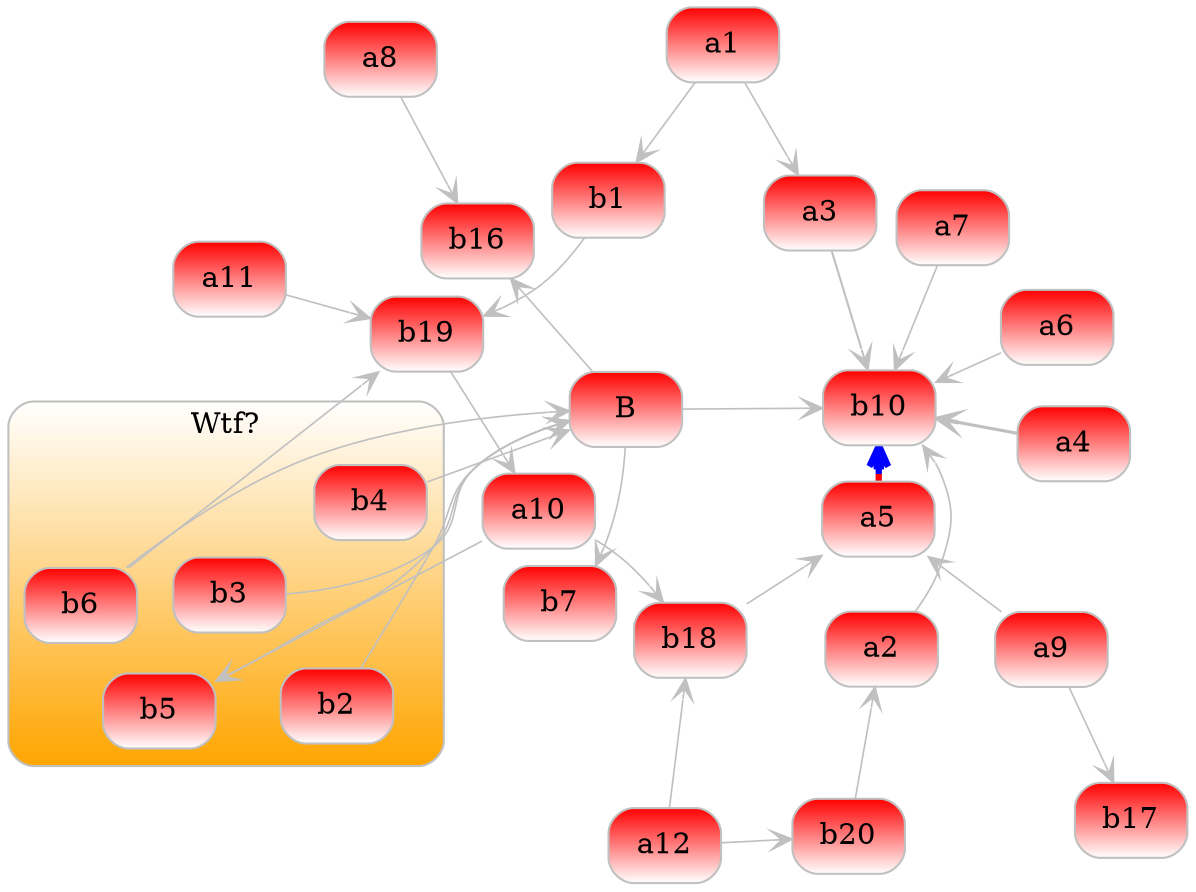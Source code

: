 digraph A {
	graph [
		layout=fdp
		outputorder=edgesfirst
		clusterrank=local
		overlap="20:"
		splines=true
	]

	node [
		shape=box
		style="filled,rounded"
		fillcolor="red:white"
		gradientangle=270
		color=gray
	]
	
	edge [
		color=gray
		penwidth=0.8
		arrowhead=open
	]
	
	
	a1	->	b1
	a1	->	a3
	b2	->	B
	b3	->	B
	b4	->	B
	b5	->	B
	b6	->	B
	b6	->	b19
	B	->	b7
	B	->	b10
	B	->	b16
	a2	->	b10
	a3	->	b10 [penwidth=1]
	a4	->	b10 [penwidth=1.5]
	a5	->	b10 [penwidth=3 color="red;0.5:blue"]
	a6	->	b10
	a7	->	b10
	a8	->	b16
	a9	->	b17
	a10	->	b18
	a10	->	b5
	a11	->	b19
	a12	->	b20
	b18 -> a5
	b1 -> b19
	b19 -> a10
	a9 -> a5
	a12 -> b18
	b20 -> a2
	
	subgraph clusterWtf {
		graph [
			label="Wtf?"
			bgcolor="orange:white"
			gradientangle=90
			style=rounded
			color=gray
		]
		
		b2
		b3
		b4
		b5
		b6
	}
}

